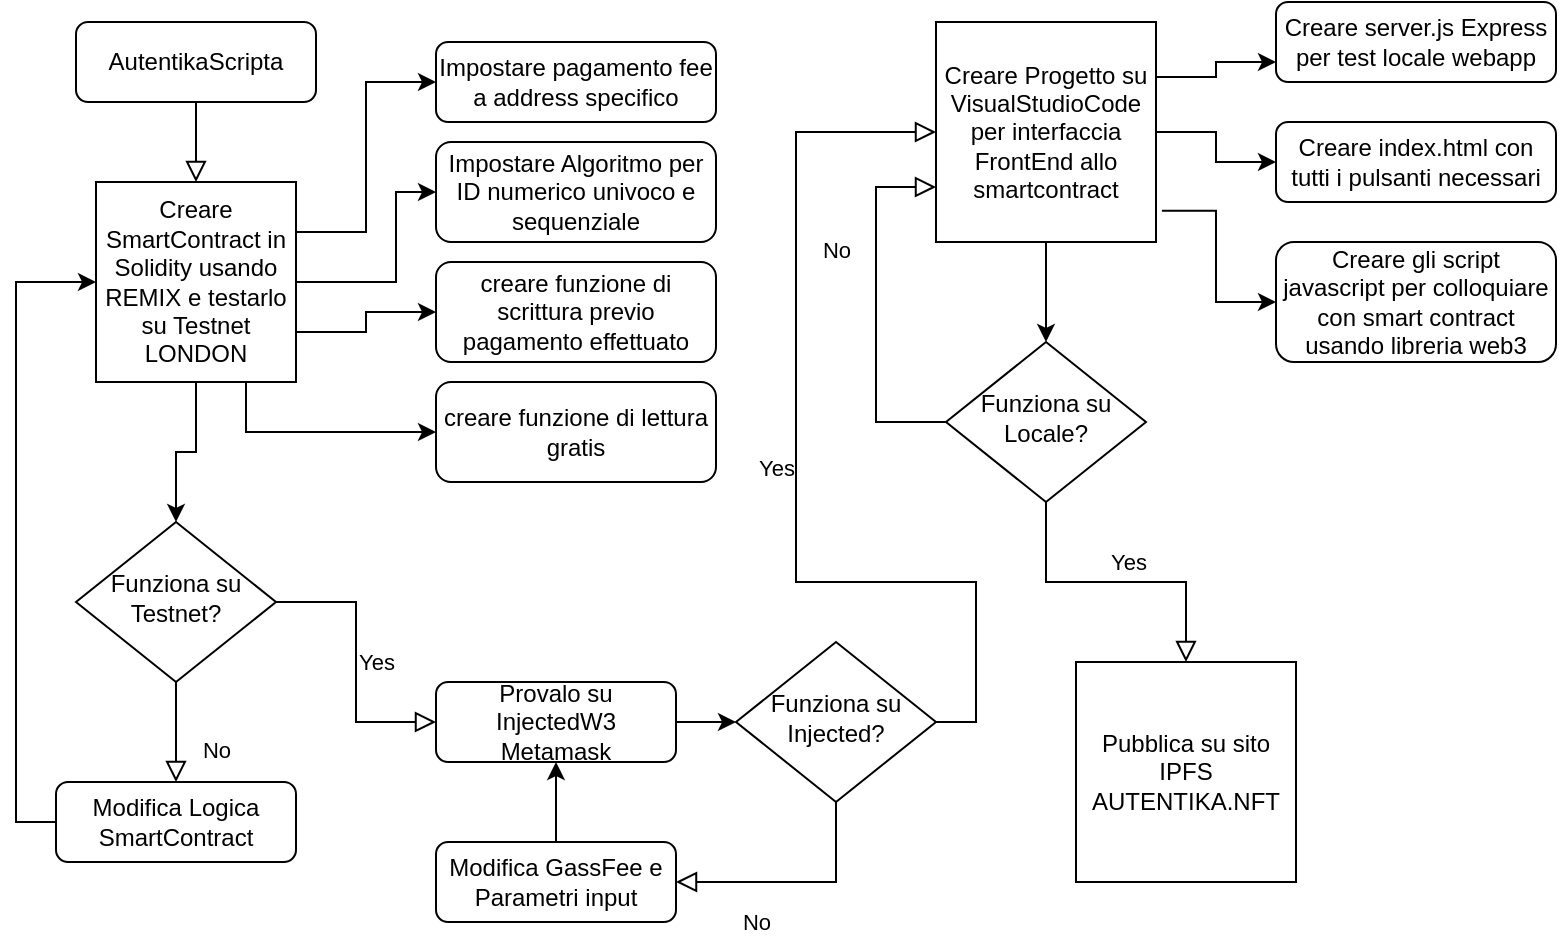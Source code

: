 <mxfile version="20.7.4" type="github">
  <diagram id="C5RBs43oDa-KdzZeNtuy" name="Page-1">
    <mxGraphModel dx="1863" dy="549" grid="1" gridSize="10" guides="1" tooltips="1" connect="1" arrows="1" fold="1" page="1" pageScale="1" pageWidth="827" pageHeight="1169" math="0" shadow="0">
      <root>
        <mxCell id="WIyWlLk6GJQsqaUBKTNV-0" />
        <mxCell id="WIyWlLk6GJQsqaUBKTNV-1" parent="WIyWlLk6GJQsqaUBKTNV-0" />
        <mxCell id="WIyWlLk6GJQsqaUBKTNV-2" value="" style="rounded=0;html=1;jettySize=auto;orthogonalLoop=1;fontSize=11;endArrow=block;endFill=0;endSize=8;strokeWidth=1;shadow=0;labelBackgroundColor=none;edgeStyle=orthogonalEdgeStyle;entryX=0.5;entryY=0;entryDx=0;entryDy=0;" parent="WIyWlLk6GJQsqaUBKTNV-1" source="WIyWlLk6GJQsqaUBKTNV-3" target="DQTBP6IMitFv8wZQ9XvU-0" edge="1">
          <mxGeometry relative="1" as="geometry">
            <mxPoint x="220" y="170" as="targetPoint" />
          </mxGeometry>
        </mxCell>
        <mxCell id="WIyWlLk6GJQsqaUBKTNV-3" value="AutentikaScripta" style="rounded=1;whiteSpace=wrap;html=1;fontSize=12;glass=0;strokeWidth=1;shadow=0;" parent="WIyWlLk6GJQsqaUBKTNV-1" vertex="1">
          <mxGeometry x="30" y="20" width="120" height="40" as="geometry" />
        </mxCell>
        <mxCell id="WIyWlLk6GJQsqaUBKTNV-7" value="Impostare pagamento fee a address specifico" style="rounded=1;whiteSpace=wrap;html=1;fontSize=12;glass=0;strokeWidth=1;shadow=0;" parent="WIyWlLk6GJQsqaUBKTNV-1" vertex="1">
          <mxGeometry x="210" y="30" width="140" height="40" as="geometry" />
        </mxCell>
        <mxCell id="WIyWlLk6GJQsqaUBKTNV-8" value="No" style="rounded=0;html=1;jettySize=auto;orthogonalLoop=1;fontSize=11;endArrow=block;endFill=0;endSize=8;strokeWidth=1;shadow=0;labelBackgroundColor=none;edgeStyle=orthogonalEdgeStyle;" parent="WIyWlLk6GJQsqaUBKTNV-1" source="WIyWlLk6GJQsqaUBKTNV-10" target="WIyWlLk6GJQsqaUBKTNV-11" edge="1">
          <mxGeometry x="0.333" y="20" relative="1" as="geometry">
            <mxPoint as="offset" />
          </mxGeometry>
        </mxCell>
        <mxCell id="WIyWlLk6GJQsqaUBKTNV-9" value="Yes" style="edgeStyle=orthogonalEdgeStyle;rounded=0;html=1;jettySize=auto;orthogonalLoop=1;fontSize=11;endArrow=block;endFill=0;endSize=8;strokeWidth=1;shadow=0;labelBackgroundColor=none;" parent="WIyWlLk6GJQsqaUBKTNV-1" source="WIyWlLk6GJQsqaUBKTNV-10" target="WIyWlLk6GJQsqaUBKTNV-12" edge="1">
          <mxGeometry y="10" relative="1" as="geometry">
            <mxPoint as="offset" />
          </mxGeometry>
        </mxCell>
        <mxCell id="WIyWlLk6GJQsqaUBKTNV-10" value="Funziona su Testnet?" style="rhombus;whiteSpace=wrap;html=1;shadow=0;fontFamily=Helvetica;fontSize=12;align=center;strokeWidth=1;spacing=6;spacingTop=-4;" parent="WIyWlLk6GJQsqaUBKTNV-1" vertex="1">
          <mxGeometry x="30" y="270" width="100" height="80" as="geometry" />
        </mxCell>
        <mxCell id="DQTBP6IMitFv8wZQ9XvU-20" style="edgeStyle=orthogonalEdgeStyle;rounded=0;orthogonalLoop=1;jettySize=auto;html=1;exitX=0;exitY=0.5;exitDx=0;exitDy=0;entryX=0;entryY=0.5;entryDx=0;entryDy=0;" edge="1" parent="WIyWlLk6GJQsqaUBKTNV-1" source="WIyWlLk6GJQsqaUBKTNV-11" target="DQTBP6IMitFv8wZQ9XvU-0">
          <mxGeometry relative="1" as="geometry" />
        </mxCell>
        <mxCell id="WIyWlLk6GJQsqaUBKTNV-11" value="Modifica Logica SmartContract" style="rounded=1;whiteSpace=wrap;html=1;fontSize=12;glass=0;strokeWidth=1;shadow=0;" parent="WIyWlLk6GJQsqaUBKTNV-1" vertex="1">
          <mxGeometry x="20" y="400" width="120" height="40" as="geometry" />
        </mxCell>
        <mxCell id="DQTBP6IMitFv8wZQ9XvU-23" style="edgeStyle=orthogonalEdgeStyle;rounded=0;orthogonalLoop=1;jettySize=auto;html=1;exitX=1;exitY=0.5;exitDx=0;exitDy=0;entryX=0;entryY=0.5;entryDx=0;entryDy=0;" edge="1" parent="WIyWlLk6GJQsqaUBKTNV-1" source="WIyWlLk6GJQsqaUBKTNV-12" target="DQTBP6IMitFv8wZQ9XvU-21">
          <mxGeometry relative="1" as="geometry" />
        </mxCell>
        <mxCell id="WIyWlLk6GJQsqaUBKTNV-12" value="Provalo su InjectedW3 Metamask" style="rounded=1;whiteSpace=wrap;html=1;fontSize=12;glass=0;strokeWidth=1;shadow=0;" parent="WIyWlLk6GJQsqaUBKTNV-1" vertex="1">
          <mxGeometry x="210" y="350" width="120" height="40" as="geometry" />
        </mxCell>
        <mxCell id="DQTBP6IMitFv8wZQ9XvU-4" style="edgeStyle=orthogonalEdgeStyle;rounded=0;orthogonalLoop=1;jettySize=auto;html=1;exitX=1;exitY=0.25;exitDx=0;exitDy=0;entryX=0;entryY=0.5;entryDx=0;entryDy=0;" edge="1" parent="WIyWlLk6GJQsqaUBKTNV-1" source="DQTBP6IMitFv8wZQ9XvU-0" target="WIyWlLk6GJQsqaUBKTNV-7">
          <mxGeometry relative="1" as="geometry" />
        </mxCell>
        <mxCell id="DQTBP6IMitFv8wZQ9XvU-8" style="edgeStyle=orthogonalEdgeStyle;rounded=0;orthogonalLoop=1;jettySize=auto;html=1;exitX=1;exitY=0.5;exitDx=0;exitDy=0;entryX=0;entryY=0.5;entryDx=0;entryDy=0;" edge="1" parent="WIyWlLk6GJQsqaUBKTNV-1" source="DQTBP6IMitFv8wZQ9XvU-0" target="DQTBP6IMitFv8wZQ9XvU-5">
          <mxGeometry relative="1" as="geometry">
            <Array as="points">
              <mxPoint x="190" y="150" />
              <mxPoint x="190" y="105" />
            </Array>
          </mxGeometry>
        </mxCell>
        <mxCell id="DQTBP6IMitFv8wZQ9XvU-11" style="edgeStyle=orthogonalEdgeStyle;rounded=0;orthogonalLoop=1;jettySize=auto;html=1;exitX=1;exitY=0.75;exitDx=0;exitDy=0;entryX=0;entryY=0.5;entryDx=0;entryDy=0;" edge="1" parent="WIyWlLk6GJQsqaUBKTNV-1" source="DQTBP6IMitFv8wZQ9XvU-0" target="DQTBP6IMitFv8wZQ9XvU-9">
          <mxGeometry relative="1" as="geometry" />
        </mxCell>
        <mxCell id="DQTBP6IMitFv8wZQ9XvU-16" style="edgeStyle=orthogonalEdgeStyle;rounded=0;orthogonalLoop=1;jettySize=auto;html=1;exitX=0.75;exitY=1;exitDx=0;exitDy=0;entryX=0;entryY=0.5;entryDx=0;entryDy=0;" edge="1" parent="WIyWlLk6GJQsqaUBKTNV-1" source="DQTBP6IMitFv8wZQ9XvU-0" target="DQTBP6IMitFv8wZQ9XvU-12">
          <mxGeometry relative="1" as="geometry" />
        </mxCell>
        <mxCell id="DQTBP6IMitFv8wZQ9XvU-18" style="edgeStyle=orthogonalEdgeStyle;rounded=0;orthogonalLoop=1;jettySize=auto;html=1;exitX=0.5;exitY=1;exitDx=0;exitDy=0;entryX=0.5;entryY=0;entryDx=0;entryDy=0;" edge="1" parent="WIyWlLk6GJQsqaUBKTNV-1" source="DQTBP6IMitFv8wZQ9XvU-0" target="WIyWlLk6GJQsqaUBKTNV-10">
          <mxGeometry relative="1" as="geometry" />
        </mxCell>
        <mxCell id="DQTBP6IMitFv8wZQ9XvU-0" value="Creare SmartContract in Solidity usando REMIX e testarlo su Testnet LONDON" style="whiteSpace=wrap;html=1;aspect=fixed;" vertex="1" parent="WIyWlLk6GJQsqaUBKTNV-1">
          <mxGeometry x="40" y="100" width="100" height="100" as="geometry" />
        </mxCell>
        <mxCell id="DQTBP6IMitFv8wZQ9XvU-5" value="Impostare Algoritmo per ID numerico univoco e sequenziale" style="rounded=1;whiteSpace=wrap;html=1;fontSize=12;glass=0;strokeWidth=1;shadow=0;" vertex="1" parent="WIyWlLk6GJQsqaUBKTNV-1">
          <mxGeometry x="210" y="80" width="140" height="50" as="geometry" />
        </mxCell>
        <mxCell id="DQTBP6IMitFv8wZQ9XvU-9" value="creare funzione di scrittura previo pagamento effettuato" style="rounded=1;whiteSpace=wrap;html=1;fontSize=12;glass=0;strokeWidth=1;shadow=0;" vertex="1" parent="WIyWlLk6GJQsqaUBKTNV-1">
          <mxGeometry x="210" y="140" width="140" height="50" as="geometry" />
        </mxCell>
        <mxCell id="DQTBP6IMitFv8wZQ9XvU-12" value="creare funzione di lettura gratis" style="rounded=1;whiteSpace=wrap;html=1;fontSize=12;glass=0;strokeWidth=1;shadow=0;" vertex="1" parent="WIyWlLk6GJQsqaUBKTNV-1">
          <mxGeometry x="210" y="200" width="140" height="50" as="geometry" />
        </mxCell>
        <mxCell id="DQTBP6IMitFv8wZQ9XvU-21" value="Funziona su Injected?" style="rhombus;whiteSpace=wrap;html=1;shadow=0;fontFamily=Helvetica;fontSize=12;align=center;strokeWidth=1;spacing=6;spacingTop=-4;" vertex="1" parent="WIyWlLk6GJQsqaUBKTNV-1">
          <mxGeometry x="360" y="330" width="100" height="80" as="geometry" />
        </mxCell>
        <mxCell id="DQTBP6IMitFv8wZQ9XvU-25" value="No" style="rounded=0;html=1;jettySize=auto;orthogonalLoop=1;fontSize=11;endArrow=block;endFill=0;endSize=8;strokeWidth=1;shadow=0;labelBackgroundColor=none;edgeStyle=orthogonalEdgeStyle;exitX=0.5;exitY=1;exitDx=0;exitDy=0;entryX=1;entryY=0.5;entryDx=0;entryDy=0;" edge="1" parent="WIyWlLk6GJQsqaUBKTNV-1" source="DQTBP6IMitFv8wZQ9XvU-21" target="DQTBP6IMitFv8wZQ9XvU-26">
          <mxGeometry x="0.333" y="20" relative="1" as="geometry">
            <mxPoint as="offset" />
            <mxPoint x="350" y="430" as="sourcePoint" />
            <mxPoint x="440" y="460" as="targetPoint" />
            <Array as="points">
              <mxPoint x="410" y="450" />
            </Array>
          </mxGeometry>
        </mxCell>
        <mxCell id="DQTBP6IMitFv8wZQ9XvU-30" style="edgeStyle=orthogonalEdgeStyle;rounded=0;orthogonalLoop=1;jettySize=auto;html=1;exitX=0.5;exitY=0;exitDx=0;exitDy=0;entryX=0.5;entryY=1;entryDx=0;entryDy=0;" edge="1" parent="WIyWlLk6GJQsqaUBKTNV-1" source="DQTBP6IMitFv8wZQ9XvU-26" target="WIyWlLk6GJQsqaUBKTNV-12">
          <mxGeometry relative="1" as="geometry" />
        </mxCell>
        <mxCell id="DQTBP6IMitFv8wZQ9XvU-26" value="Modifica GassFee e Parametri input" style="rounded=1;whiteSpace=wrap;html=1;fontSize=12;glass=0;strokeWidth=1;shadow=0;" vertex="1" parent="WIyWlLk6GJQsqaUBKTNV-1">
          <mxGeometry x="210" y="430" width="120" height="40" as="geometry" />
        </mxCell>
        <mxCell id="DQTBP6IMitFv8wZQ9XvU-35" style="edgeStyle=orthogonalEdgeStyle;rounded=0;orthogonalLoop=1;jettySize=auto;html=1;exitX=1;exitY=0.25;exitDx=0;exitDy=0;entryX=0;entryY=0.75;entryDx=0;entryDy=0;" edge="1" parent="WIyWlLk6GJQsqaUBKTNV-1" source="DQTBP6IMitFv8wZQ9XvU-31" target="DQTBP6IMitFv8wZQ9XvU-33">
          <mxGeometry relative="1" as="geometry" />
        </mxCell>
        <mxCell id="DQTBP6IMitFv8wZQ9XvU-38" style="edgeStyle=orthogonalEdgeStyle;rounded=0;orthogonalLoop=1;jettySize=auto;html=1;exitX=1;exitY=0.5;exitDx=0;exitDy=0;entryX=0;entryY=0.5;entryDx=0;entryDy=0;" edge="1" parent="WIyWlLk6GJQsqaUBKTNV-1" source="DQTBP6IMitFv8wZQ9XvU-31" target="DQTBP6IMitFv8wZQ9XvU-36">
          <mxGeometry relative="1" as="geometry" />
        </mxCell>
        <mxCell id="DQTBP6IMitFv8wZQ9XvU-45" style="edgeStyle=orthogonalEdgeStyle;rounded=0;orthogonalLoop=1;jettySize=auto;html=1;exitX=0.5;exitY=1;exitDx=0;exitDy=0;entryX=0.5;entryY=0;entryDx=0;entryDy=0;" edge="1" parent="WIyWlLk6GJQsqaUBKTNV-1" source="DQTBP6IMitFv8wZQ9XvU-31" target="DQTBP6IMitFv8wZQ9XvU-42">
          <mxGeometry relative="1" as="geometry" />
        </mxCell>
        <mxCell id="DQTBP6IMitFv8wZQ9XvU-31" value="Creare Progetto su VisualStudioCode per interfaccia FrontEnd allo smartcontract" style="whiteSpace=wrap;html=1;aspect=fixed;" vertex="1" parent="WIyWlLk6GJQsqaUBKTNV-1">
          <mxGeometry x="460" y="20" width="110" height="110" as="geometry" />
        </mxCell>
        <mxCell id="DQTBP6IMitFv8wZQ9XvU-32" value="Yes" style="edgeStyle=orthogonalEdgeStyle;rounded=0;html=1;jettySize=auto;orthogonalLoop=1;fontSize=11;endArrow=block;endFill=0;endSize=8;strokeWidth=1;shadow=0;labelBackgroundColor=none;exitX=1;exitY=0.5;exitDx=0;exitDy=0;entryX=0;entryY=0.5;entryDx=0;entryDy=0;" edge="1" parent="WIyWlLk6GJQsqaUBKTNV-1" source="DQTBP6IMitFv8wZQ9XvU-21" target="DQTBP6IMitFv8wZQ9XvU-31">
          <mxGeometry y="10" relative="1" as="geometry">
            <mxPoint as="offset" />
            <mxPoint x="520" y="250" as="sourcePoint" />
            <mxPoint x="380" y="60" as="targetPoint" />
            <Array as="points">
              <mxPoint x="480" y="370" />
              <mxPoint x="480" y="300" />
              <mxPoint x="390" y="300" />
              <mxPoint x="390" y="75" />
            </Array>
          </mxGeometry>
        </mxCell>
        <mxCell id="DQTBP6IMitFv8wZQ9XvU-33" value="Creare server.js Express per test locale webapp" style="rounded=1;whiteSpace=wrap;html=1;fontSize=12;glass=0;strokeWidth=1;shadow=0;" vertex="1" parent="WIyWlLk6GJQsqaUBKTNV-1">
          <mxGeometry x="630" y="10" width="140" height="40" as="geometry" />
        </mxCell>
        <mxCell id="DQTBP6IMitFv8wZQ9XvU-36" value="Creare index.html con tutti i pulsanti necessari" style="rounded=1;whiteSpace=wrap;html=1;fontSize=12;glass=0;strokeWidth=1;shadow=0;" vertex="1" parent="WIyWlLk6GJQsqaUBKTNV-1">
          <mxGeometry x="630" y="70" width="140" height="40" as="geometry" />
        </mxCell>
        <mxCell id="DQTBP6IMitFv8wZQ9XvU-39" value="Creare gli script javascript per colloquiare con smart contract usando libreria web3" style="rounded=1;whiteSpace=wrap;html=1;fontSize=12;glass=0;strokeWidth=1;shadow=0;" vertex="1" parent="WIyWlLk6GJQsqaUBKTNV-1">
          <mxGeometry x="630" y="130" width="140" height="60" as="geometry" />
        </mxCell>
        <mxCell id="DQTBP6IMitFv8wZQ9XvU-41" style="edgeStyle=orthogonalEdgeStyle;rounded=0;orthogonalLoop=1;jettySize=auto;html=1;exitX=1.027;exitY=0.858;exitDx=0;exitDy=0;entryX=0;entryY=0.5;entryDx=0;entryDy=0;exitPerimeter=0;" edge="1" parent="WIyWlLk6GJQsqaUBKTNV-1" source="DQTBP6IMitFv8wZQ9XvU-31" target="DQTBP6IMitFv8wZQ9XvU-39">
          <mxGeometry relative="1" as="geometry">
            <mxPoint x="580" y="85" as="sourcePoint" />
            <mxPoint x="640" y="100" as="targetPoint" />
          </mxGeometry>
        </mxCell>
        <mxCell id="DQTBP6IMitFv8wZQ9XvU-42" value="Funziona su Locale?" style="rhombus;whiteSpace=wrap;html=1;shadow=0;fontFamily=Helvetica;fontSize=12;align=center;strokeWidth=1;spacing=6;spacingTop=-4;" vertex="1" parent="WIyWlLk6GJQsqaUBKTNV-1">
          <mxGeometry x="465" y="180" width="100" height="80" as="geometry" />
        </mxCell>
        <mxCell id="DQTBP6IMitFv8wZQ9XvU-43" value="No" style="rounded=0;html=1;jettySize=auto;orthogonalLoop=1;fontSize=11;endArrow=block;endFill=0;endSize=8;strokeWidth=1;shadow=0;labelBackgroundColor=none;edgeStyle=orthogonalEdgeStyle;exitX=0;exitY=0.5;exitDx=0;exitDy=0;entryX=0;entryY=0.75;entryDx=0;entryDy=0;" edge="1" parent="WIyWlLk6GJQsqaUBKTNV-1" source="DQTBP6IMitFv8wZQ9XvU-42" target="DQTBP6IMitFv8wZQ9XvU-31">
          <mxGeometry x="0.333" y="20" relative="1" as="geometry">
            <mxPoint as="offset" />
            <mxPoint x="640" y="280" as="sourcePoint" />
            <mxPoint x="560" y="320" as="targetPoint" />
            <Array as="points">
              <mxPoint x="430" y="220" />
              <mxPoint x="430" y="103" />
            </Array>
          </mxGeometry>
        </mxCell>
        <mxCell id="DQTBP6IMitFv8wZQ9XvU-46" value="Yes" style="edgeStyle=orthogonalEdgeStyle;rounded=0;html=1;jettySize=auto;orthogonalLoop=1;fontSize=11;endArrow=block;endFill=0;endSize=8;strokeWidth=1;shadow=0;labelBackgroundColor=none;exitX=0.5;exitY=1;exitDx=0;exitDy=0;entryX=0.5;entryY=0;entryDx=0;entryDy=0;" edge="1" parent="WIyWlLk6GJQsqaUBKTNV-1" source="DQTBP6IMitFv8wZQ9XvU-42" target="DQTBP6IMitFv8wZQ9XvU-47">
          <mxGeometry x="0.083" y="10" relative="1" as="geometry">
            <mxPoint as="offset" />
            <mxPoint x="475" y="280" as="sourcePoint" />
            <mxPoint x="555" y="340" as="targetPoint" />
          </mxGeometry>
        </mxCell>
        <mxCell id="DQTBP6IMitFv8wZQ9XvU-47" value="Pubblica su sito IPFS AUTENTIKA.NFT" style="whiteSpace=wrap;html=1;aspect=fixed;" vertex="1" parent="WIyWlLk6GJQsqaUBKTNV-1">
          <mxGeometry x="530" y="340" width="110" height="110" as="geometry" />
        </mxCell>
      </root>
    </mxGraphModel>
  </diagram>
</mxfile>
